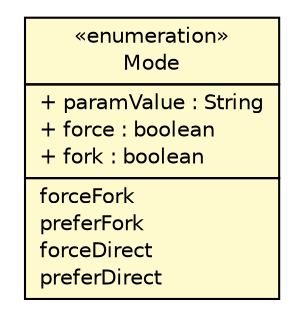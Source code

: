 #!/usr/local/bin/dot
#
# Class diagram 
# Generated by UMLGraph version R5_6 (http://www.umlgraph.org/)
#

digraph G {
	edge [fontname="Helvetica",fontsize=10,labelfontname="Helvetica",labelfontsize=10];
	node [fontname="Helvetica",fontsize=10,shape=plaintext];
	nodesep=0.25;
	ranksep=0.5;
	// sorcer.launcher.Mode
	c288548 [label=<<table title="sorcer.launcher.Mode" border="0" cellborder="1" cellspacing="0" cellpadding="2" port="p" bgcolor="lemonChiffon" href="./Mode.html">
		<tr><td><table border="0" cellspacing="0" cellpadding="1">
<tr><td align="center" balign="center"> &#171;enumeration&#187; </td></tr>
<tr><td align="center" balign="center"> Mode </td></tr>
		</table></td></tr>
		<tr><td><table border="0" cellspacing="0" cellpadding="1">
<tr><td align="left" balign="left"> + paramValue : String </td></tr>
<tr><td align="left" balign="left"> + force : boolean </td></tr>
<tr><td align="left" balign="left"> + fork : boolean </td></tr>
		</table></td></tr>
		<tr><td><table border="0" cellspacing="0" cellpadding="1">
<tr><td align="left" balign="left"> forceFork </td></tr>
<tr><td align="left" balign="left"> preferFork </td></tr>
<tr><td align="left" balign="left"> forceDirect </td></tr>
<tr><td align="left" balign="left"> preferDirect </td></tr>
		</table></td></tr>
		</table>>, URL="./Mode.html", fontname="Helvetica", fontcolor="black", fontsize=10.0];
}

